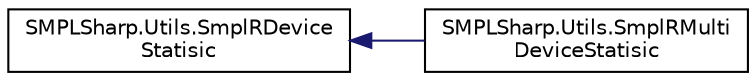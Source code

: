 digraph "Иерархия классов. Графический вид."
{
  edge [fontname="Helvetica",fontsize="10",labelfontname="Helvetica",labelfontsize="10"];
  node [fontname="Helvetica",fontsize="10",shape=record];
  rankdir="LR";
  Node1 [label="SMPLSharp.Utils.SmplRDevice\lStatisic",height=0.2,width=0.4,color="black", fillcolor="white", style="filled",URL="$d7/d3b/class_s_m_p_l_sharp_1_1_utils_1_1_smpl_r_device_statisic.html",tooltip="Статистика по прибору "];
  Node1 -> Node2 [dir="back",color="midnightblue",fontsize="10",style="solid",fontname="Helvetica"];
  Node2 [label="SMPLSharp.Utils.SmplRMulti\lDeviceStatisic",height=0.2,width=0.4,color="black", fillcolor="white", style="filled",URL="$de/d2e/class_s_m_p_l_sharp_1_1_utils_1_1_smpl_r_multi_device_statisic.html",tooltip="Статистика по многоканальному прибору "];
}
